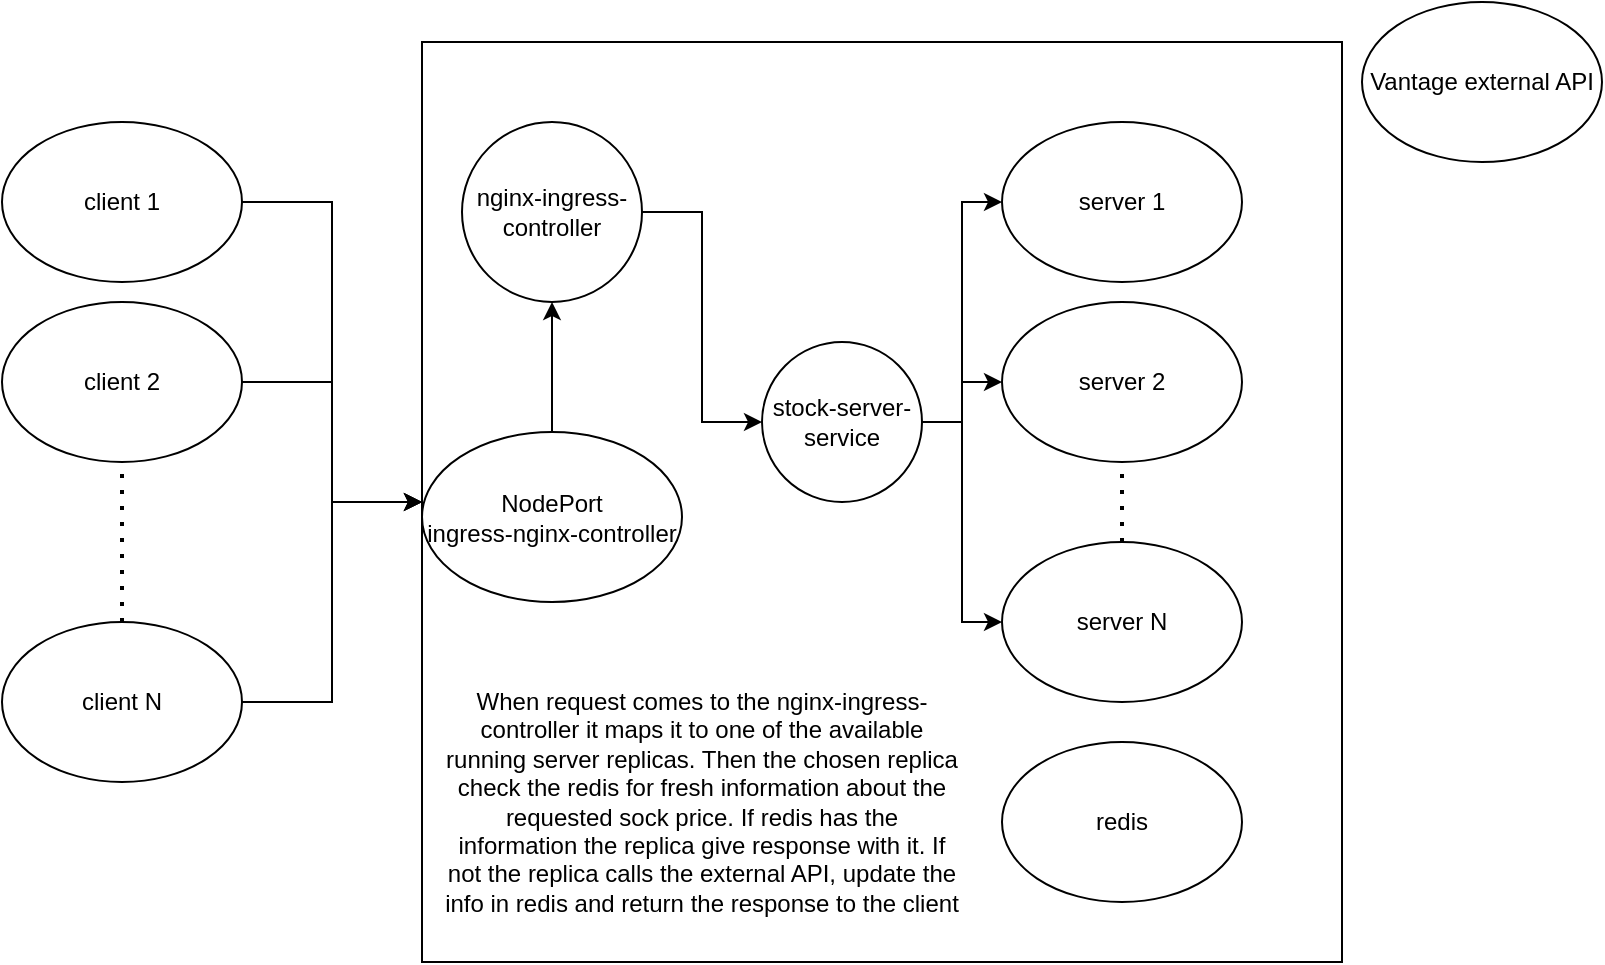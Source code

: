 <mxfile>
    <diagram id="Q6pGpRhkGc_zHGb9oYPc" name="Page-1">
        <mxGraphModel dx="593" dy="484" grid="1" gridSize="10" guides="1" tooltips="1" connect="1" arrows="1" fold="1" page="1" pageScale="1" pageWidth="850" pageHeight="1100" math="0" shadow="0">
            <root>
                <mxCell id="0"/>
                <mxCell id="1" parent="0"/>
                <mxCell id="2" value="" style="whiteSpace=wrap;html=1;aspect=fixed;" vertex="1" parent="1">
                    <mxGeometry x="260" y="20" width="460" height="460" as="geometry"/>
                </mxCell>
                <mxCell id="3" style="edgeStyle=orthogonalEdgeStyle;rounded=0;orthogonalLoop=1;jettySize=auto;html=1;entryX=0;entryY=0.5;entryDx=0;entryDy=0;" edge="1" parent="1" source="4" target="2">
                    <mxGeometry relative="1" as="geometry"/>
                </mxCell>
                <mxCell id="4" value="client 1" style="ellipse;whiteSpace=wrap;html=1;" vertex="1" parent="1">
                    <mxGeometry x="50" y="60" width="120" height="80" as="geometry"/>
                </mxCell>
                <mxCell id="5" style="edgeStyle=orthogonalEdgeStyle;rounded=0;orthogonalLoop=1;jettySize=auto;html=1;entryX=0;entryY=0.5;entryDx=0;entryDy=0;" edge="1" parent="1" source="6" target="2">
                    <mxGeometry relative="1" as="geometry"/>
                </mxCell>
                <mxCell id="6" value="client N" style="ellipse;whiteSpace=wrap;html=1;" vertex="1" parent="1">
                    <mxGeometry x="50" y="310" width="120" height="80" as="geometry"/>
                </mxCell>
                <mxCell id="7" style="edgeStyle=orthogonalEdgeStyle;rounded=0;orthogonalLoop=1;jettySize=auto;html=1;entryX=0;entryY=0.5;entryDx=0;entryDy=0;" edge="1" parent="1" source="8" target="2">
                    <mxGeometry relative="1" as="geometry"/>
                </mxCell>
                <mxCell id="8" value="client 2" style="ellipse;whiteSpace=wrap;html=1;" vertex="1" parent="1">
                    <mxGeometry x="50" y="150" width="120" height="80" as="geometry"/>
                </mxCell>
                <mxCell id="9" value="" style="endArrow=none;dashed=1;html=1;dashPattern=1 3;strokeWidth=2;rounded=0;entryX=0.5;entryY=1;entryDx=0;entryDy=0;exitX=0.5;exitY=0;exitDx=0;exitDy=0;" edge="1" parent="1" source="6" target="8">
                    <mxGeometry width="50" height="50" relative="1" as="geometry">
                        <mxPoint x="100" y="320" as="sourcePoint"/>
                        <mxPoint x="450" y="230" as="targetPoint"/>
                    </mxGeometry>
                </mxCell>
                <mxCell id="10" style="edgeStyle=orthogonalEdgeStyle;rounded=0;orthogonalLoop=1;jettySize=auto;html=1;entryX=0.5;entryY=1;entryDx=0;entryDy=0;" edge="1" parent="1" source="11" target="13">
                    <mxGeometry relative="1" as="geometry"/>
                </mxCell>
                <mxCell id="11" value="NodePort&lt;br&gt;ingress-nginx-controller" style="ellipse;whiteSpace=wrap;html=1;" vertex="1" parent="1">
                    <mxGeometry x="260" y="215" width="130" height="85" as="geometry"/>
                </mxCell>
                <mxCell id="12" style="edgeStyle=orthogonalEdgeStyle;rounded=0;orthogonalLoop=1;jettySize=auto;html=1;entryX=0;entryY=0.5;entryDx=0;entryDy=0;" edge="1" parent="1" source="13" target="21">
                    <mxGeometry relative="1" as="geometry"/>
                </mxCell>
                <mxCell id="13" value="nginx-ingress-controller" style="ellipse;whiteSpace=wrap;html=1;aspect=fixed;" vertex="1" parent="1">
                    <mxGeometry x="280" y="60" width="90" height="90" as="geometry"/>
                </mxCell>
                <mxCell id="14" value="server 1" style="ellipse;whiteSpace=wrap;html=1;" vertex="1" parent="1">
                    <mxGeometry x="550" y="60" width="120" height="80" as="geometry"/>
                </mxCell>
                <mxCell id="15" value="server N" style="ellipse;whiteSpace=wrap;html=1;" vertex="1" parent="1">
                    <mxGeometry x="550" y="270" width="120" height="80" as="geometry"/>
                </mxCell>
                <mxCell id="16" value="server 2" style="ellipse;whiteSpace=wrap;html=1;" vertex="1" parent="1">
                    <mxGeometry x="550" y="150" width="120" height="80" as="geometry"/>
                </mxCell>
                <mxCell id="17" value="" style="endArrow=none;dashed=1;html=1;dashPattern=1 3;strokeWidth=2;rounded=0;" edge="1" parent="1" source="15" target="16">
                    <mxGeometry width="50" height="50" relative="1" as="geometry">
                        <mxPoint x="400" y="260" as="sourcePoint"/>
                        <mxPoint x="450" y="210" as="targetPoint"/>
                    </mxGeometry>
                </mxCell>
                <mxCell id="18" style="edgeStyle=orthogonalEdgeStyle;rounded=0;orthogonalLoop=1;jettySize=auto;html=1;entryX=0;entryY=0.5;entryDx=0;entryDy=0;" edge="1" parent="1" source="21" target="14">
                    <mxGeometry relative="1" as="geometry"/>
                </mxCell>
                <mxCell id="19" style="edgeStyle=orthogonalEdgeStyle;rounded=0;orthogonalLoop=1;jettySize=auto;html=1;" edge="1" parent="1" source="21" target="16">
                    <mxGeometry relative="1" as="geometry"/>
                </mxCell>
                <mxCell id="20" style="edgeStyle=orthogonalEdgeStyle;rounded=0;orthogonalLoop=1;jettySize=auto;html=1;entryX=0;entryY=0.5;entryDx=0;entryDy=0;" edge="1" parent="1" source="21" target="15">
                    <mxGeometry relative="1" as="geometry"/>
                </mxCell>
                <mxCell id="21" value="stock-server-service" style="ellipse;whiteSpace=wrap;html=1;aspect=fixed;" vertex="1" parent="1">
                    <mxGeometry x="430" y="170" width="80" height="80" as="geometry"/>
                </mxCell>
                <mxCell id="22" value="redis" style="ellipse;whiteSpace=wrap;html=1;" vertex="1" parent="1">
                    <mxGeometry x="550" y="370" width="120" height="80" as="geometry"/>
                </mxCell>
                <mxCell id="23" value="Vantage external API" style="ellipse;whiteSpace=wrap;html=1;" vertex="1" parent="1">
                    <mxGeometry x="730" width="120" height="80" as="geometry"/>
                </mxCell>
                <mxCell id="24" value="When request comes to the nginx-ingress-controller it maps it to one of the available running server replicas. Then the chosen replica check the redis for fresh information about the requested sock price. If redis has the information the replica give response with it. If not the replica calls the external API, update the info in redis and return the response to the client" style="text;html=1;strokeColor=none;fillColor=none;align=center;verticalAlign=middle;whiteSpace=wrap;rounded=0;" vertex="1" parent="1">
                    <mxGeometry x="270" y="330" width="260" height="140" as="geometry"/>
                </mxCell>
            </root>
        </mxGraphModel>
    </diagram>
</mxfile>